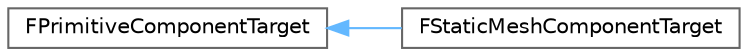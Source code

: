 digraph "Graphical Class Hierarchy"
{
 // INTERACTIVE_SVG=YES
 // LATEX_PDF_SIZE
  bgcolor="transparent";
  edge [fontname=Helvetica,fontsize=10,labelfontname=Helvetica,labelfontsize=10];
  node [fontname=Helvetica,fontsize=10,shape=box,height=0.2,width=0.4];
  rankdir="LR";
  Node0 [id="Node000000",label="FPrimitiveComponentTarget",height=0.2,width=0.4,color="grey40", fillcolor="white", style="filled",URL="$d8/d57/classFPrimitiveComponentTarget.html",tooltip=" "];
  Node0 -> Node1 [id="edge4539_Node000000_Node000001",dir="back",color="steelblue1",style="solid",tooltip=" "];
  Node1 [id="Node000001",label="FStaticMeshComponentTarget",height=0.2,width=0.4,color="grey40", fillcolor="white", style="filled",URL="$d2/dd7/classFStaticMeshComponentTarget.html",tooltip=" "];
}
